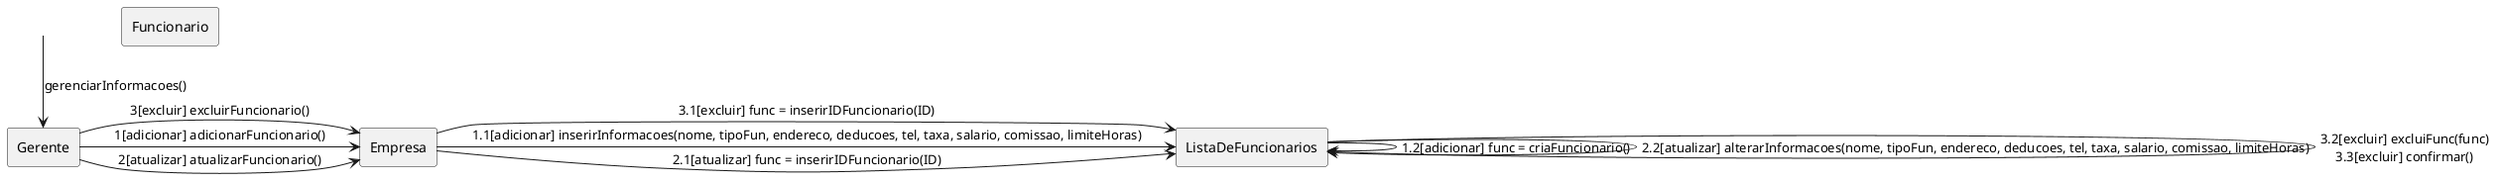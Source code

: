 @startuml
rectangle "Gerente" as gerente
'rectangle "FolhaDePagamento" as folha
'rectangle "Pagamento" as pagamento
rectangle "Funcionario" as funcionario
rectangle "Empresa" as empresa
rectangle "ListaDeFuncionarios" as lista
'rectangle "Venda" as venda
'rectangle "Ponto" as ponto
'rectangle "BaseDeDadosProjetos" as base
'rectangle "Projeto" as projeto
label " " as ini

ini -down-> gerente     : gerenciarInformacoes()
gerente -> empresa      : 1[adicionar] adicionarFuncionario()
empresa -> lista        : 1.1[adicionar] inserirInformacoes(nome, tipoFun, endereco, deducoes, tel, taxa, salario, comissao, limiteHoras)
lista -> lista          : 1.2[adicionar] func = criaFuncionario()
gerente -> empresa      : 2[atualizar] atualizarFuncionario()
empresa -> lista        : 2.1[atualizar] func = inserirIDFuncionario(ID)
lista -> lista          : 2.2[atualizar] alterarInformacoes(nome, tipoFun, endereco, deducoes, tel, taxa, salario, comissao, limiteHoras)
gerente -> empresa      : 3[excluir] excluirFuncionario()
empresa -> lista        : 3.1[excluir] func = inserirIDFuncionario(ID)
lista -> lista          : 3.2[excluir] excluiFunc(func)\n3.3[excluir] confirmar()

@enduml